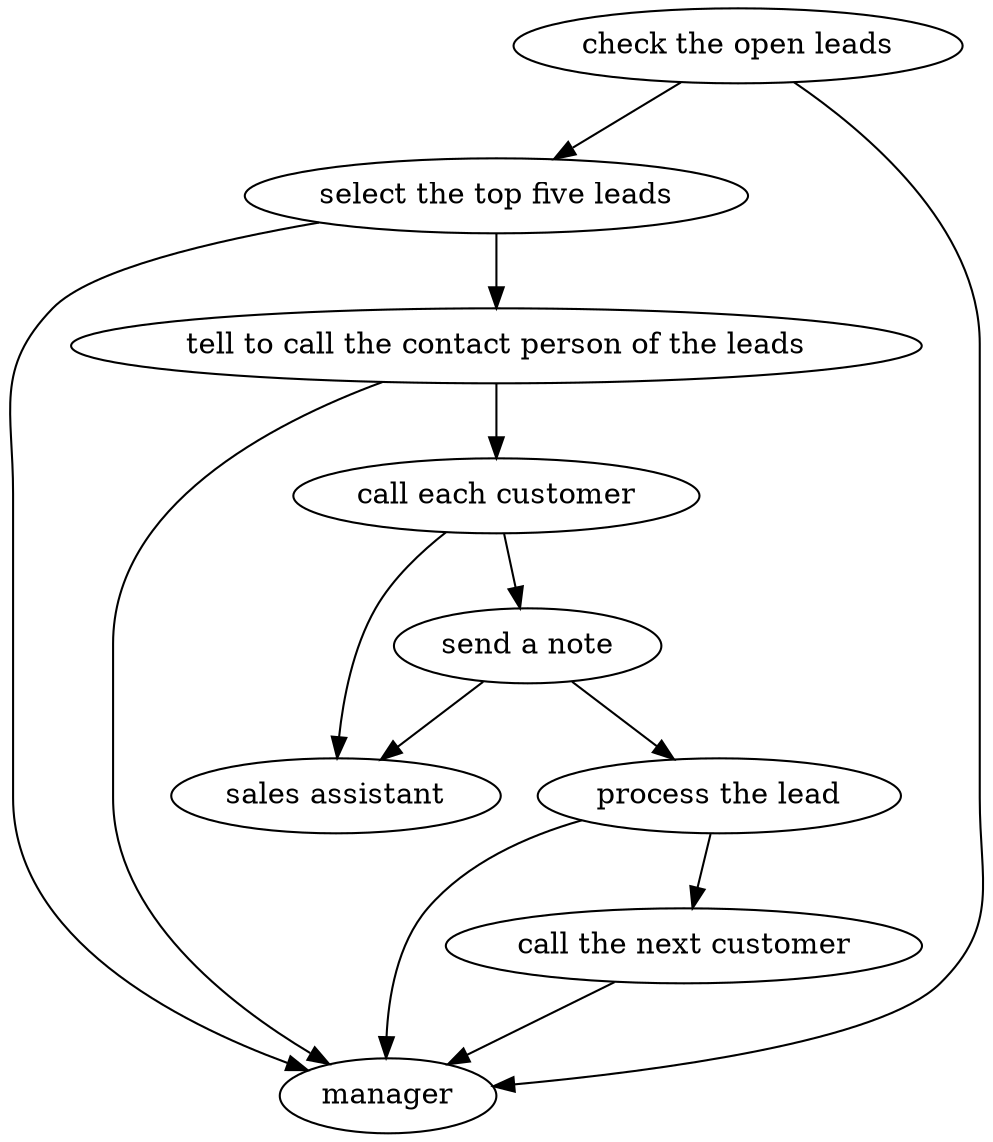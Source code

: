 strict digraph "doc-7.1" {
	graph [name="doc-7.1"];
	"check the open leads"	[attrs="{'type': 'Activity', 'label': 'check the open leads'}"];
	"select the top five leads"	[attrs="{'type': 'Activity', 'label': 'select the top five leads'}"];
	"check the open leads" -> "select the top five leads"	[attrs="{'type': 'flow', 'label': 'flow'}"];
	manager	[attrs="{'type': 'Actor', 'label': 'manager'}"];
	"check the open leads" -> manager	[attrs="{'type': 'actor performer', 'label': 'actor performer'}"];
	"tell to call the contact person of the leads"	[attrs="{'type': 'Activity', 'label': 'tell to call the contact person of the leads'}"];
	"select the top five leads" -> "tell to call the contact person of the leads"	[attrs="{'type': 'flow', 'label': 'flow'}"];
	"select the top five leads" -> manager	[attrs="{'type': 'actor performer', 'label': 'actor performer'}"];
	"call each customer"	[attrs="{'type': 'Activity', 'label': 'call each customer'}"];
	"tell to call the contact person of the leads" -> "call each customer"	[attrs="{'type': 'flow', 'label': 'flow'}"];
	"tell to call the contact person of the leads" -> manager	[attrs="{'type': 'actor performer', 'label': 'actor performer'}"];
	"send a note"	[attrs="{'type': 'Activity', 'label': 'send a note'}"];
	"call each customer" -> "send a note"	[attrs="{'type': 'flow', 'label': 'flow'}"];
	"sales assistant"	[attrs="{'type': 'Actor', 'label': 'sales assistant'}"];
	"call each customer" -> "sales assistant"	[attrs="{'type': 'actor performer', 'label': 'actor performer'}"];
	"process the lead"	[attrs="{'type': 'Activity', 'label': 'process the lead'}"];
	"send a note" -> "process the lead"	[attrs="{'type': 'flow', 'label': 'flow'}"];
	"send a note" -> "sales assistant"	[attrs="{'type': 'actor performer', 'label': 'actor performer'}"];
	"call the next customer"	[attrs="{'type': 'Activity', 'label': 'call the next customer'}"];
	"process the lead" -> "call the next customer"	[attrs="{'type': 'flow', 'label': 'flow'}"];
	"process the lead" -> manager	[attrs="{'type': 'actor performer', 'label': 'actor performer'}"];
	"call the next customer" -> manager	[attrs="{'type': 'actor performer', 'label': 'actor performer'}"];
}
